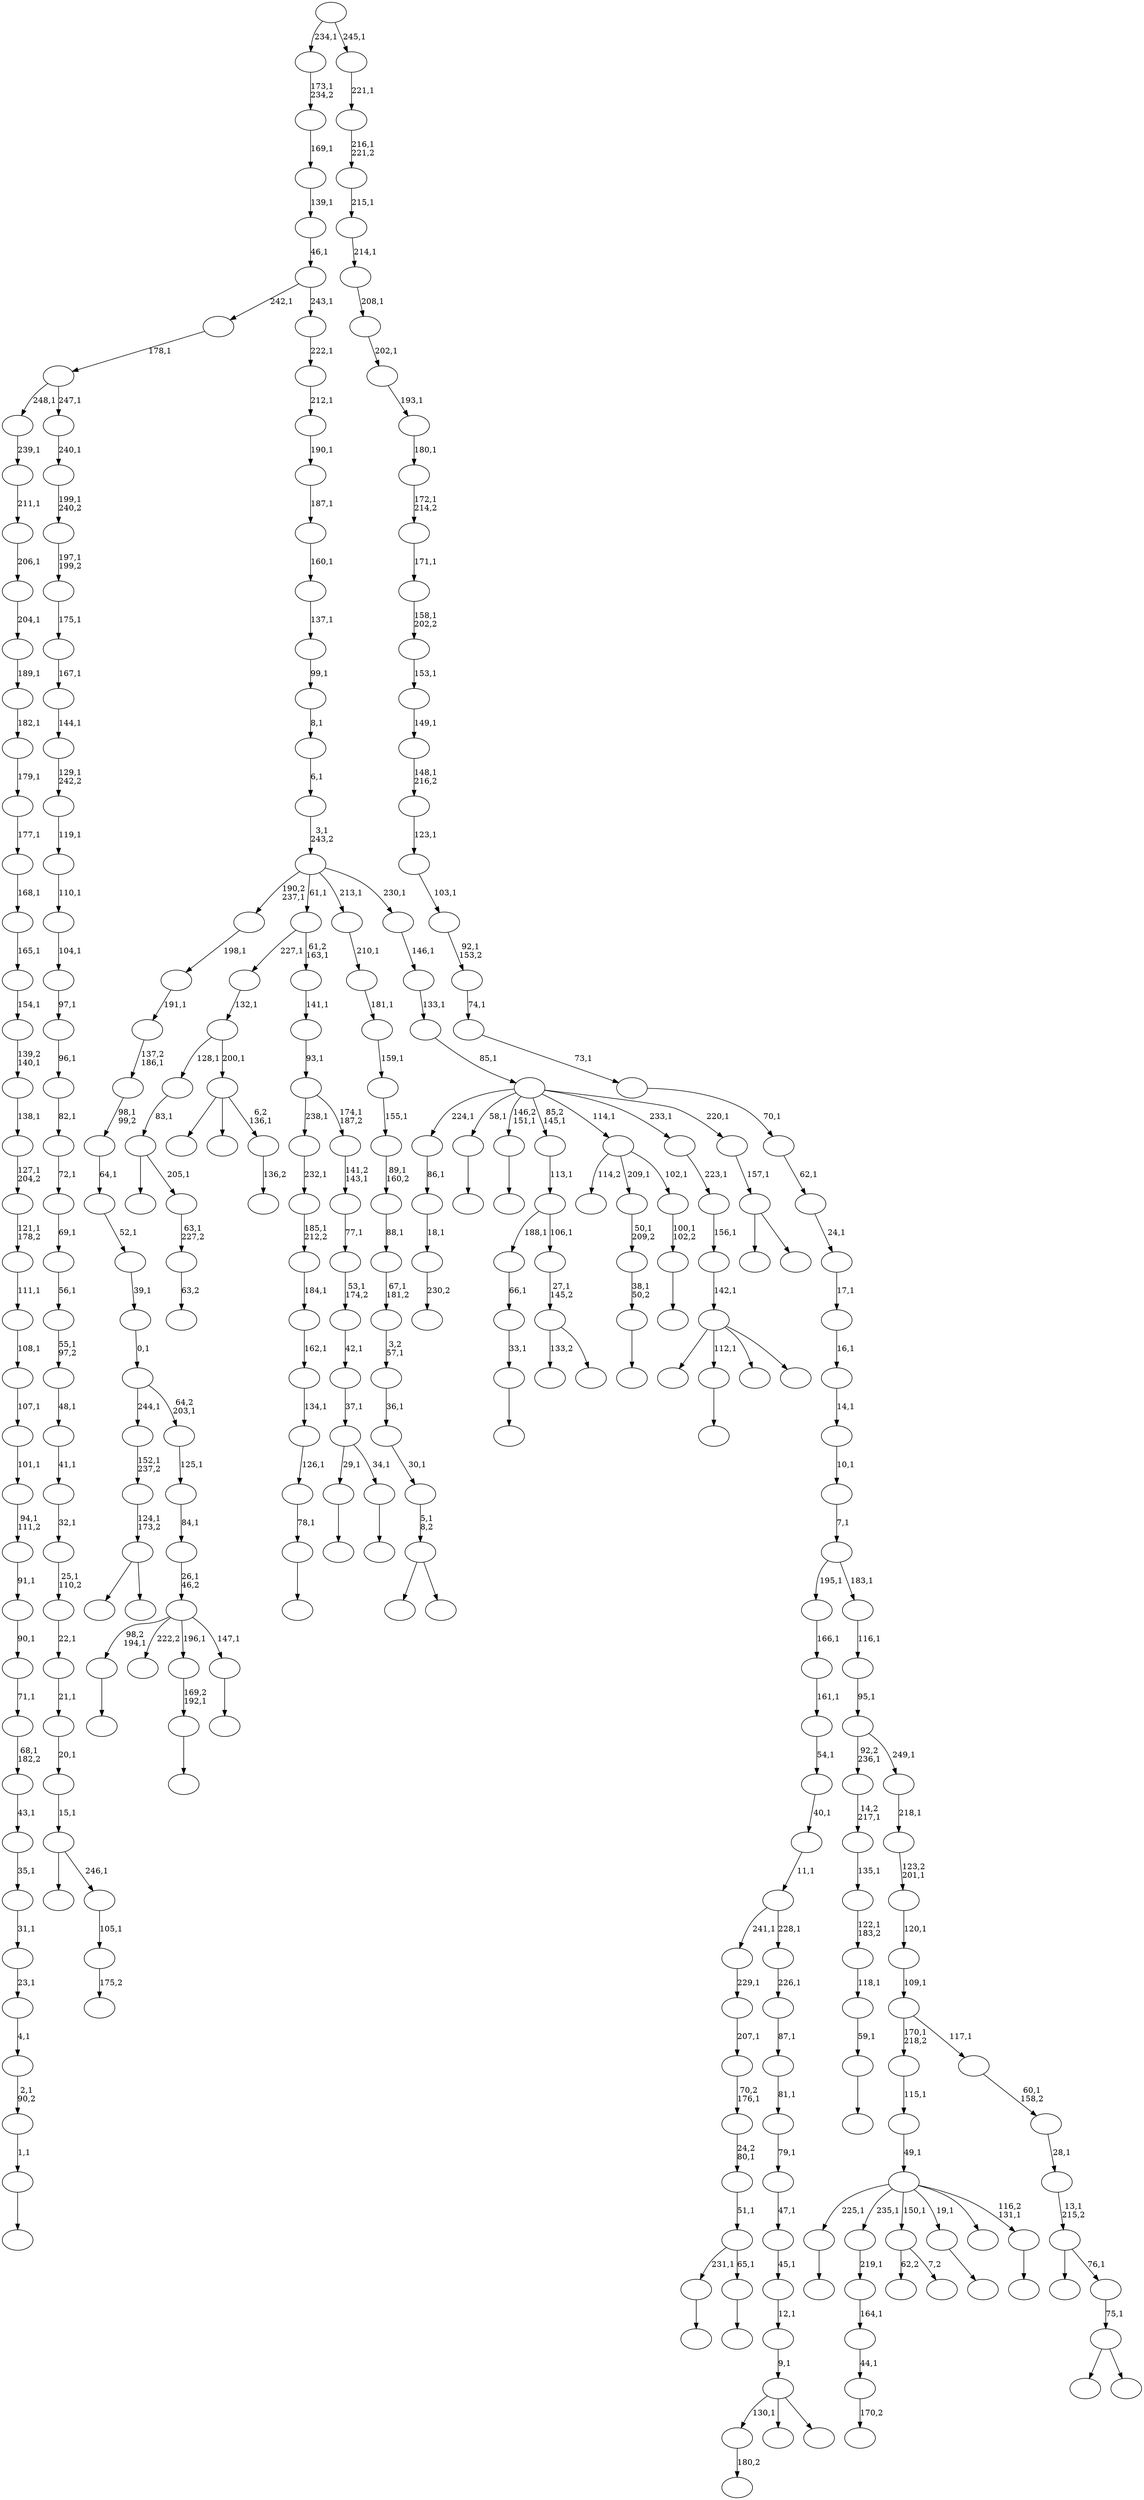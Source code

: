 digraph T {
	300 [label=""]
	299 [label=""]
	298 [label=""]
	297 [label=""]
	296 [label=""]
	295 [label=""]
	294 [label=""]
	293 [label=""]
	292 [label=""]
	291 [label=""]
	290 [label=""]
	289 [label=""]
	288 [label=""]
	287 [label=""]
	286 [label=""]
	285 [label=""]
	284 [label=""]
	283 [label=""]
	282 [label=""]
	281 [label=""]
	280 [label=""]
	279 [label=""]
	278 [label=""]
	277 [label=""]
	276 [label=""]
	275 [label=""]
	274 [label=""]
	273 [label=""]
	272 [label=""]
	271 [label=""]
	270 [label=""]
	269 [label=""]
	268 [label=""]
	267 [label=""]
	266 [label=""]
	265 [label=""]
	264 [label=""]
	263 [label=""]
	262 [label=""]
	261 [label=""]
	260 [label=""]
	259 [label=""]
	258 [label=""]
	257 [label=""]
	256 [label=""]
	255 [label=""]
	254 [label=""]
	253 [label=""]
	252 [label=""]
	251 [label=""]
	250 [label=""]
	249 [label=""]
	248 [label=""]
	247 [label=""]
	246 [label=""]
	245 [label=""]
	244 [label=""]
	243 [label=""]
	242 [label=""]
	241 [label=""]
	240 [label=""]
	239 [label=""]
	238 [label=""]
	237 [label=""]
	236 [label=""]
	235 [label=""]
	234 [label=""]
	233 [label=""]
	232 [label=""]
	231 [label=""]
	230 [label=""]
	229 [label=""]
	228 [label=""]
	227 [label=""]
	226 [label=""]
	225 [label=""]
	224 [label=""]
	223 [label=""]
	222 [label=""]
	221 [label=""]
	220 [label=""]
	219 [label=""]
	218 [label=""]
	217 [label=""]
	216 [label=""]
	215 [label=""]
	214 [label=""]
	213 [label=""]
	212 [label=""]
	211 [label=""]
	210 [label=""]
	209 [label=""]
	208 [label=""]
	207 [label=""]
	206 [label=""]
	205 [label=""]
	204 [label=""]
	203 [label=""]
	202 [label=""]
	201 [label=""]
	200 [label=""]
	199 [label=""]
	198 [label=""]
	197 [label=""]
	196 [label=""]
	195 [label=""]
	194 [label=""]
	193 [label=""]
	192 [label=""]
	191 [label=""]
	190 [label=""]
	189 [label=""]
	188 [label=""]
	187 [label=""]
	186 [label=""]
	185 [label=""]
	184 [label=""]
	183 [label=""]
	182 [label=""]
	181 [label=""]
	180 [label=""]
	179 [label=""]
	178 [label=""]
	177 [label=""]
	176 [label=""]
	175 [label=""]
	174 [label=""]
	173 [label=""]
	172 [label=""]
	171 [label=""]
	170 [label=""]
	169 [label=""]
	168 [label=""]
	167 [label=""]
	166 [label=""]
	165 [label=""]
	164 [label=""]
	163 [label=""]
	162 [label=""]
	161 [label=""]
	160 [label=""]
	159 [label=""]
	158 [label=""]
	157 [label=""]
	156 [label=""]
	155 [label=""]
	154 [label=""]
	153 [label=""]
	152 [label=""]
	151 [label=""]
	150 [label=""]
	149 [label=""]
	148 [label=""]
	147 [label=""]
	146 [label=""]
	145 [label=""]
	144 [label=""]
	143 [label=""]
	142 [label=""]
	141 [label=""]
	140 [label=""]
	139 [label=""]
	138 [label=""]
	137 [label=""]
	136 [label=""]
	135 [label=""]
	134 [label=""]
	133 [label=""]
	132 [label=""]
	131 [label=""]
	130 [label=""]
	129 [label=""]
	128 [label=""]
	127 [label=""]
	126 [label=""]
	125 [label=""]
	124 [label=""]
	123 [label=""]
	122 [label=""]
	121 [label=""]
	120 [label=""]
	119 [label=""]
	118 [label=""]
	117 [label=""]
	116 [label=""]
	115 [label=""]
	114 [label=""]
	113 [label=""]
	112 [label=""]
	111 [label=""]
	110 [label=""]
	109 [label=""]
	108 [label=""]
	107 [label=""]
	106 [label=""]
	105 [label=""]
	104 [label=""]
	103 [label=""]
	102 [label=""]
	101 [label=""]
	100 [label=""]
	99 [label=""]
	98 [label=""]
	97 [label=""]
	96 [label=""]
	95 [label=""]
	94 [label=""]
	93 [label=""]
	92 [label=""]
	91 [label=""]
	90 [label=""]
	89 [label=""]
	88 [label=""]
	87 [label=""]
	86 [label=""]
	85 [label=""]
	84 [label=""]
	83 [label=""]
	82 [label=""]
	81 [label=""]
	80 [label=""]
	79 [label=""]
	78 [label=""]
	77 [label=""]
	76 [label=""]
	75 [label=""]
	74 [label=""]
	73 [label=""]
	72 [label=""]
	71 [label=""]
	70 [label=""]
	69 [label=""]
	68 [label=""]
	67 [label=""]
	66 [label=""]
	65 [label=""]
	64 [label=""]
	63 [label=""]
	62 [label=""]
	61 [label=""]
	60 [label=""]
	59 [label=""]
	58 [label=""]
	57 [label=""]
	56 [label=""]
	55 [label=""]
	54 [label=""]
	53 [label=""]
	52 [label=""]
	51 [label=""]
	50 [label=""]
	49 [label=""]
	48 [label=""]
	47 [label=""]
	46 [label=""]
	45 [label=""]
	44 [label=""]
	43 [label=""]
	42 [label=""]
	41 [label=""]
	40 [label=""]
	39 [label=""]
	38 [label=""]
	37 [label=""]
	36 [label=""]
	35 [label=""]
	34 [label=""]
	33 [label=""]
	32 [label=""]
	31 [label=""]
	30 [label=""]
	29 [label=""]
	28 [label=""]
	27 [label=""]
	26 [label=""]
	25 [label=""]
	24 [label=""]
	23 [label=""]
	22 [label=""]
	21 [label=""]
	20 [label=""]
	19 [label=""]
	18 [label=""]
	17 [label=""]
	16 [label=""]
	15 [label=""]
	14 [label=""]
	13 [label=""]
	12 [label=""]
	11 [label=""]
	10 [label=""]
	9 [label=""]
	8 [label=""]
	7 [label=""]
	6 [label=""]
	5 [label=""]
	4 [label=""]
	3 [label=""]
	2 [label=""]
	1 [label=""]
	0 [label=""]
	296 -> 297 [label="180,2"]
	294 -> 295 [label=""]
	292 -> 293 [label=""]
	291 -> 292 [label="1,1"]
	290 -> 291 [label="2,1\n90,2"]
	289 -> 290 [label="4,1"]
	288 -> 289 [label="23,1"]
	287 -> 288 [label="31,1"]
	286 -> 287 [label="35,1"]
	285 -> 286 [label="43,1"]
	284 -> 285 [label="68,1\n182,2"]
	283 -> 284 [label="71,1"]
	282 -> 283 [label="90,1"]
	281 -> 282 [label="91,1"]
	280 -> 281 [label="94,1\n111,2"]
	279 -> 280 [label="101,1"]
	278 -> 279 [label="107,1"]
	277 -> 278 [label="108,1"]
	276 -> 277 [label="111,1"]
	275 -> 276 [label="121,1\n178,2"]
	274 -> 275 [label="127,1\n204,2"]
	273 -> 274 [label="138,1"]
	272 -> 273 [label="139,2\n140,1"]
	271 -> 272 [label="154,1"]
	270 -> 271 [label="165,1"]
	269 -> 270 [label="168,1"]
	268 -> 269 [label="177,1"]
	267 -> 268 [label="179,1"]
	266 -> 267 [label="182,1"]
	265 -> 266 [label="189,1"]
	264 -> 265 [label="204,1"]
	263 -> 264 [label="206,1"]
	262 -> 263 [label="211,1"]
	261 -> 262 [label="239,1"]
	257 -> 258 [label=""]
	255 -> 256 [label=""]
	254 -> 255 [label="78,1"]
	253 -> 254 [label="126,1"]
	252 -> 253 [label="134,1"]
	251 -> 252 [label="162,1"]
	250 -> 251 [label="184,1"]
	249 -> 250 [label="185,1\n212,2"]
	248 -> 249 [label="232,1"]
	245 -> 246 [label="230,2"]
	244 -> 245 [label="18,1"]
	243 -> 244 [label="86,1"]
	240 -> 241 [label=""]
	237 -> 238 [label=""]
	236 -> 237 [label="33,1"]
	235 -> 236 [label="66,1"]
	233 -> 234 [label=""]
	230 -> 231 [label="63,2"]
	229 -> 230 [label="63,1\n227,2"]
	228 -> 299 [label=""]
	228 -> 229 [label="205,1"]
	227 -> 228 [label="83,1"]
	223 -> 224 [label="136,2"]
	222 -> 300 [label=""]
	222 -> 239 [label=""]
	222 -> 223 [label="6,2\n136,1"]
	221 -> 227 [label="128,1"]
	221 -> 222 [label="200,1"]
	220 -> 221 [label="132,1"]
	218 -> 219 [label=""]
	217 -> 257 [label="231,1"]
	217 -> 218 [label="65,1"]
	216 -> 217 [label="51,1"]
	215 -> 216 [label="24,2\n80,1"]
	214 -> 215 [label="70,2\n176,1"]
	213 -> 214 [label="207,1"]
	212 -> 213 [label="229,1"]
	210 -> 211 [label=""]
	208 -> 209 [label=""]
	206 -> 207 [label="170,2"]
	205 -> 206 [label="44,1"]
	204 -> 205 [label="164,1"]
	203 -> 204 [label="219,1"]
	200 -> 201 [label=""]
	199 -> 200 [label="169,2\n192,1"]
	197 -> 198 [label=""]
	196 -> 197 [label="59,1"]
	195 -> 196 [label="118,1"]
	194 -> 195 [label="122,1\n183,2"]
	193 -> 194 [label="135,1"]
	192 -> 193 [label="14,2\n217,1"]
	188 -> 189 [label=""]
	186 -> 225 [label=""]
	186 -> 187 [label=""]
	185 -> 186 [label="124,1\n173,2"]
	184 -> 185 [label="152,1\n237,2"]
	182 -> 183 [label=""]
	181 -> 182 [label="38,1\n50,2"]
	180 -> 181 [label="50,1\n209,2"]
	178 -> 179 [label=""]
	177 -> 233 [label="98,2\n194,1"]
	177 -> 232 [label="222,2"]
	177 -> 199 [label="196,1"]
	177 -> 178 [label="147,1"]
	176 -> 177 [label="26,1\n46,2"]
	175 -> 176 [label="84,1"]
	174 -> 175 [label="125,1"]
	173 -> 184 [label="244,1"]
	173 -> 174 [label="64,2\n203,1"]
	172 -> 173 [label="0,1"]
	171 -> 172 [label="39,1"]
	170 -> 171 [label="52,1"]
	169 -> 170 [label="64,1"]
	168 -> 169 [label="98,1\n99,2"]
	167 -> 168 [label="137,2\n186,1"]
	166 -> 167 [label="191,1"]
	165 -> 166 [label="198,1"]
	163 -> 226 [label="133,2"]
	163 -> 164 [label=""]
	162 -> 163 [label="27,1\n145,2"]
	161 -> 235 [label="188,1"]
	161 -> 162 [label="106,1"]
	160 -> 161 [label="113,1"]
	158 -> 296 [label="130,1"]
	158 -> 260 [label=""]
	158 -> 159 [label=""]
	157 -> 158 [label="9,1"]
	156 -> 157 [label="12,1"]
	155 -> 156 [label="45,1"]
	154 -> 155 [label="47,1"]
	153 -> 154 [label="79,1"]
	152 -> 153 [label="81,1"]
	151 -> 152 [label="87,1"]
	150 -> 151 [label="226,1"]
	149 -> 212 [label="241,1"]
	149 -> 150 [label="228,1"]
	148 -> 149 [label="11,1"]
	147 -> 148 [label="40,1"]
	146 -> 147 [label="54,1"]
	145 -> 146 [label="161,1"]
	144 -> 145 [label="166,1"]
	142 -> 143 [label="175,2"]
	141 -> 142 [label="105,1"]
	140 -> 191 [label=""]
	140 -> 141 [label="246,1"]
	139 -> 140 [label="15,1"]
	138 -> 139 [label="20,1"]
	137 -> 138 [label="21,1"]
	136 -> 137 [label="22,1"]
	135 -> 136 [label="25,1\n110,2"]
	134 -> 135 [label="32,1"]
	133 -> 134 [label="41,1"]
	132 -> 133 [label="48,1"]
	131 -> 132 [label="55,1\n97,2"]
	130 -> 131 [label="56,1"]
	129 -> 130 [label="69,1"]
	128 -> 129 [label="72,1"]
	127 -> 128 [label="82,1"]
	126 -> 127 [label="96,1"]
	125 -> 126 [label="97,1"]
	124 -> 125 [label="104,1"]
	123 -> 124 [label="110,1"]
	122 -> 123 [label="119,1"]
	121 -> 122 [label="129,1\n242,2"]
	120 -> 121 [label="144,1"]
	119 -> 120 [label="167,1"]
	118 -> 119 [label="175,1"]
	117 -> 118 [label="197,1\n199,2"]
	116 -> 117 [label="199,1\n240,2"]
	115 -> 116 [label="240,1"]
	114 -> 261 [label="248,1"]
	114 -> 115 [label="247,1"]
	113 -> 114 [label="178,1"]
	111 -> 112 [label=""]
	110 -> 188 [label="29,1"]
	110 -> 111 [label="34,1"]
	109 -> 110 [label="37,1"]
	108 -> 109 [label="42,1"]
	107 -> 108 [label="53,1\n174,2"]
	106 -> 107 [label="77,1"]
	105 -> 106 [label="141,2\n143,1"]
	104 -> 248 [label="238,1"]
	104 -> 105 [label="174,1\n187,2"]
	103 -> 104 [label="93,1"]
	102 -> 103 [label="141,1"]
	101 -> 220 [label="227,1"]
	101 -> 102 [label="61,2\n163,1"]
	99 -> 202 [label="62,2"]
	99 -> 100 [label="7,2"]
	97 -> 98 [label=""]
	95 -> 96 [label=""]
	94 -> 95 [label="100,1\n102,2"]
	93 -> 247 [label="114,2"]
	93 -> 180 [label="209,1"]
	93 -> 94 [label="102,1"]
	89 -> 190 [label=""]
	89 -> 90 [label=""]
	88 -> 89 [label="5,1\n8,2"]
	87 -> 88 [label="30,1"]
	86 -> 87 [label="36,1"]
	85 -> 86 [label="3,2\n57,1"]
	84 -> 85 [label="67,1\n181,2"]
	83 -> 84 [label="88,1"]
	82 -> 83 [label="89,1\n160,2"]
	81 -> 82 [label="155,1"]
	80 -> 81 [label="159,1"]
	79 -> 80 [label="181,1"]
	78 -> 79 [label="210,1"]
	75 -> 298 [label=""]
	75 -> 208 [label="112,1"]
	75 -> 92 [label=""]
	75 -> 76 [label=""]
	74 -> 75 [label="142,1"]
	73 -> 74 [label="156,1"]
	72 -> 73 [label="223,1"]
	70 -> 71 [label=""]
	69 -> 294 [label="225,1"]
	69 -> 203 [label="235,1"]
	69 -> 99 [label="150,1"]
	69 -> 97 [label="19,1"]
	69 -> 77 [label=""]
	69 -> 70 [label="116,2\n131,1"]
	68 -> 69 [label="49,1"]
	67 -> 68 [label="115,1"]
	65 -> 242 [label=""]
	65 -> 66 [label=""]
	64 -> 65 [label="157,1"]
	63 -> 243 [label="224,1"]
	63 -> 240 [label="58,1"]
	63 -> 210 [label="146,2\n151,1"]
	63 -> 160 [label="85,2\n145,1"]
	63 -> 93 [label="114,1"]
	63 -> 72 [label="233,1"]
	63 -> 64 [label="220,1"]
	62 -> 63 [label="85,1"]
	61 -> 62 [label="133,1"]
	60 -> 61 [label="146,1"]
	59 -> 165 [label="190,2\n237,1"]
	59 -> 101 [label="61,1"]
	59 -> 78 [label="213,1"]
	59 -> 60 [label="230,1"]
	58 -> 59 [label="3,1\n243,2"]
	57 -> 58 [label="6,1"]
	56 -> 57 [label="8,1"]
	55 -> 56 [label="99,1"]
	54 -> 55 [label="137,1"]
	53 -> 54 [label="160,1"]
	52 -> 53 [label="187,1"]
	51 -> 52 [label="190,1"]
	50 -> 51 [label="212,1"]
	49 -> 50 [label="222,1"]
	48 -> 113 [label="242,1"]
	48 -> 49 [label="243,1"]
	47 -> 48 [label="46,1"]
	46 -> 47 [label="139,1"]
	45 -> 46 [label="169,1"]
	44 -> 45 [label="173,1\n234,2"]
	42 -> 259 [label=""]
	42 -> 43 [label=""]
	41 -> 42 [label="75,1"]
	40 -> 91 [label=""]
	40 -> 41 [label="76,1"]
	39 -> 40 [label="13,1\n215,2"]
	38 -> 39 [label="28,1"]
	37 -> 38 [label="60,1\n158,2"]
	36 -> 67 [label="170,1\n218,2"]
	36 -> 37 [label="117,1"]
	35 -> 36 [label="109,1"]
	34 -> 35 [label="120,1"]
	33 -> 34 [label="123,2\n201,1"]
	32 -> 33 [label="218,1"]
	31 -> 192 [label="92,2\n236,1"]
	31 -> 32 [label="249,1"]
	30 -> 31 [label="95,1"]
	29 -> 30 [label="116,1"]
	28 -> 144 [label="195,1"]
	28 -> 29 [label="183,1"]
	27 -> 28 [label="7,1"]
	26 -> 27 [label="10,1"]
	25 -> 26 [label="14,1"]
	24 -> 25 [label="16,1"]
	23 -> 24 [label="17,1"]
	22 -> 23 [label="24,1"]
	21 -> 22 [label="62,1"]
	20 -> 21 [label="70,1"]
	19 -> 20 [label="73,1"]
	18 -> 19 [label="74,1"]
	17 -> 18 [label="92,1\n153,2"]
	16 -> 17 [label="103,1"]
	15 -> 16 [label="123,1"]
	14 -> 15 [label="148,1\n216,2"]
	13 -> 14 [label="149,1"]
	12 -> 13 [label="153,1"]
	11 -> 12 [label="158,1\n202,2"]
	10 -> 11 [label="171,1"]
	9 -> 10 [label="172,1\n214,2"]
	8 -> 9 [label="180,1"]
	7 -> 8 [label="193,1"]
	6 -> 7 [label="202,1"]
	5 -> 6 [label="208,1"]
	4 -> 5 [label="214,1"]
	3 -> 4 [label="215,1"]
	2 -> 3 [label="216,1\n221,2"]
	1 -> 2 [label="221,1"]
	0 -> 44 [label="234,1"]
	0 -> 1 [label="245,1"]
}
